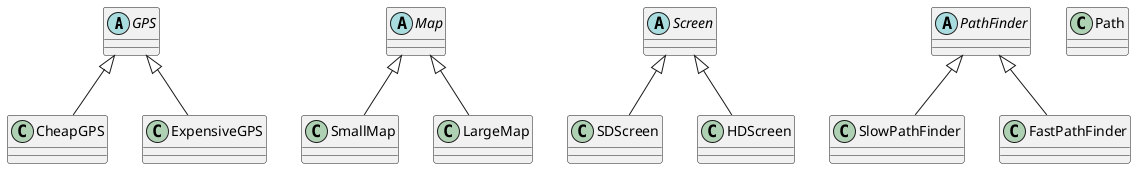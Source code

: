@startuml

abstract GPS{
}

abstract Map{
}

abstract Screen{
}

abstract PathFinder{
}

class Path{
}

GPS <|-- CheapGPS
GPS <|-- ExpensiveGPS

Map <|-- SmallMap
Map <|-- LargeMap

Screen <|-- SDScreen
Screen <|-- HDScreen

PathFinder <|-- SlowPathFinder
PathFinder <|-- FastPathFinder




@enduml

